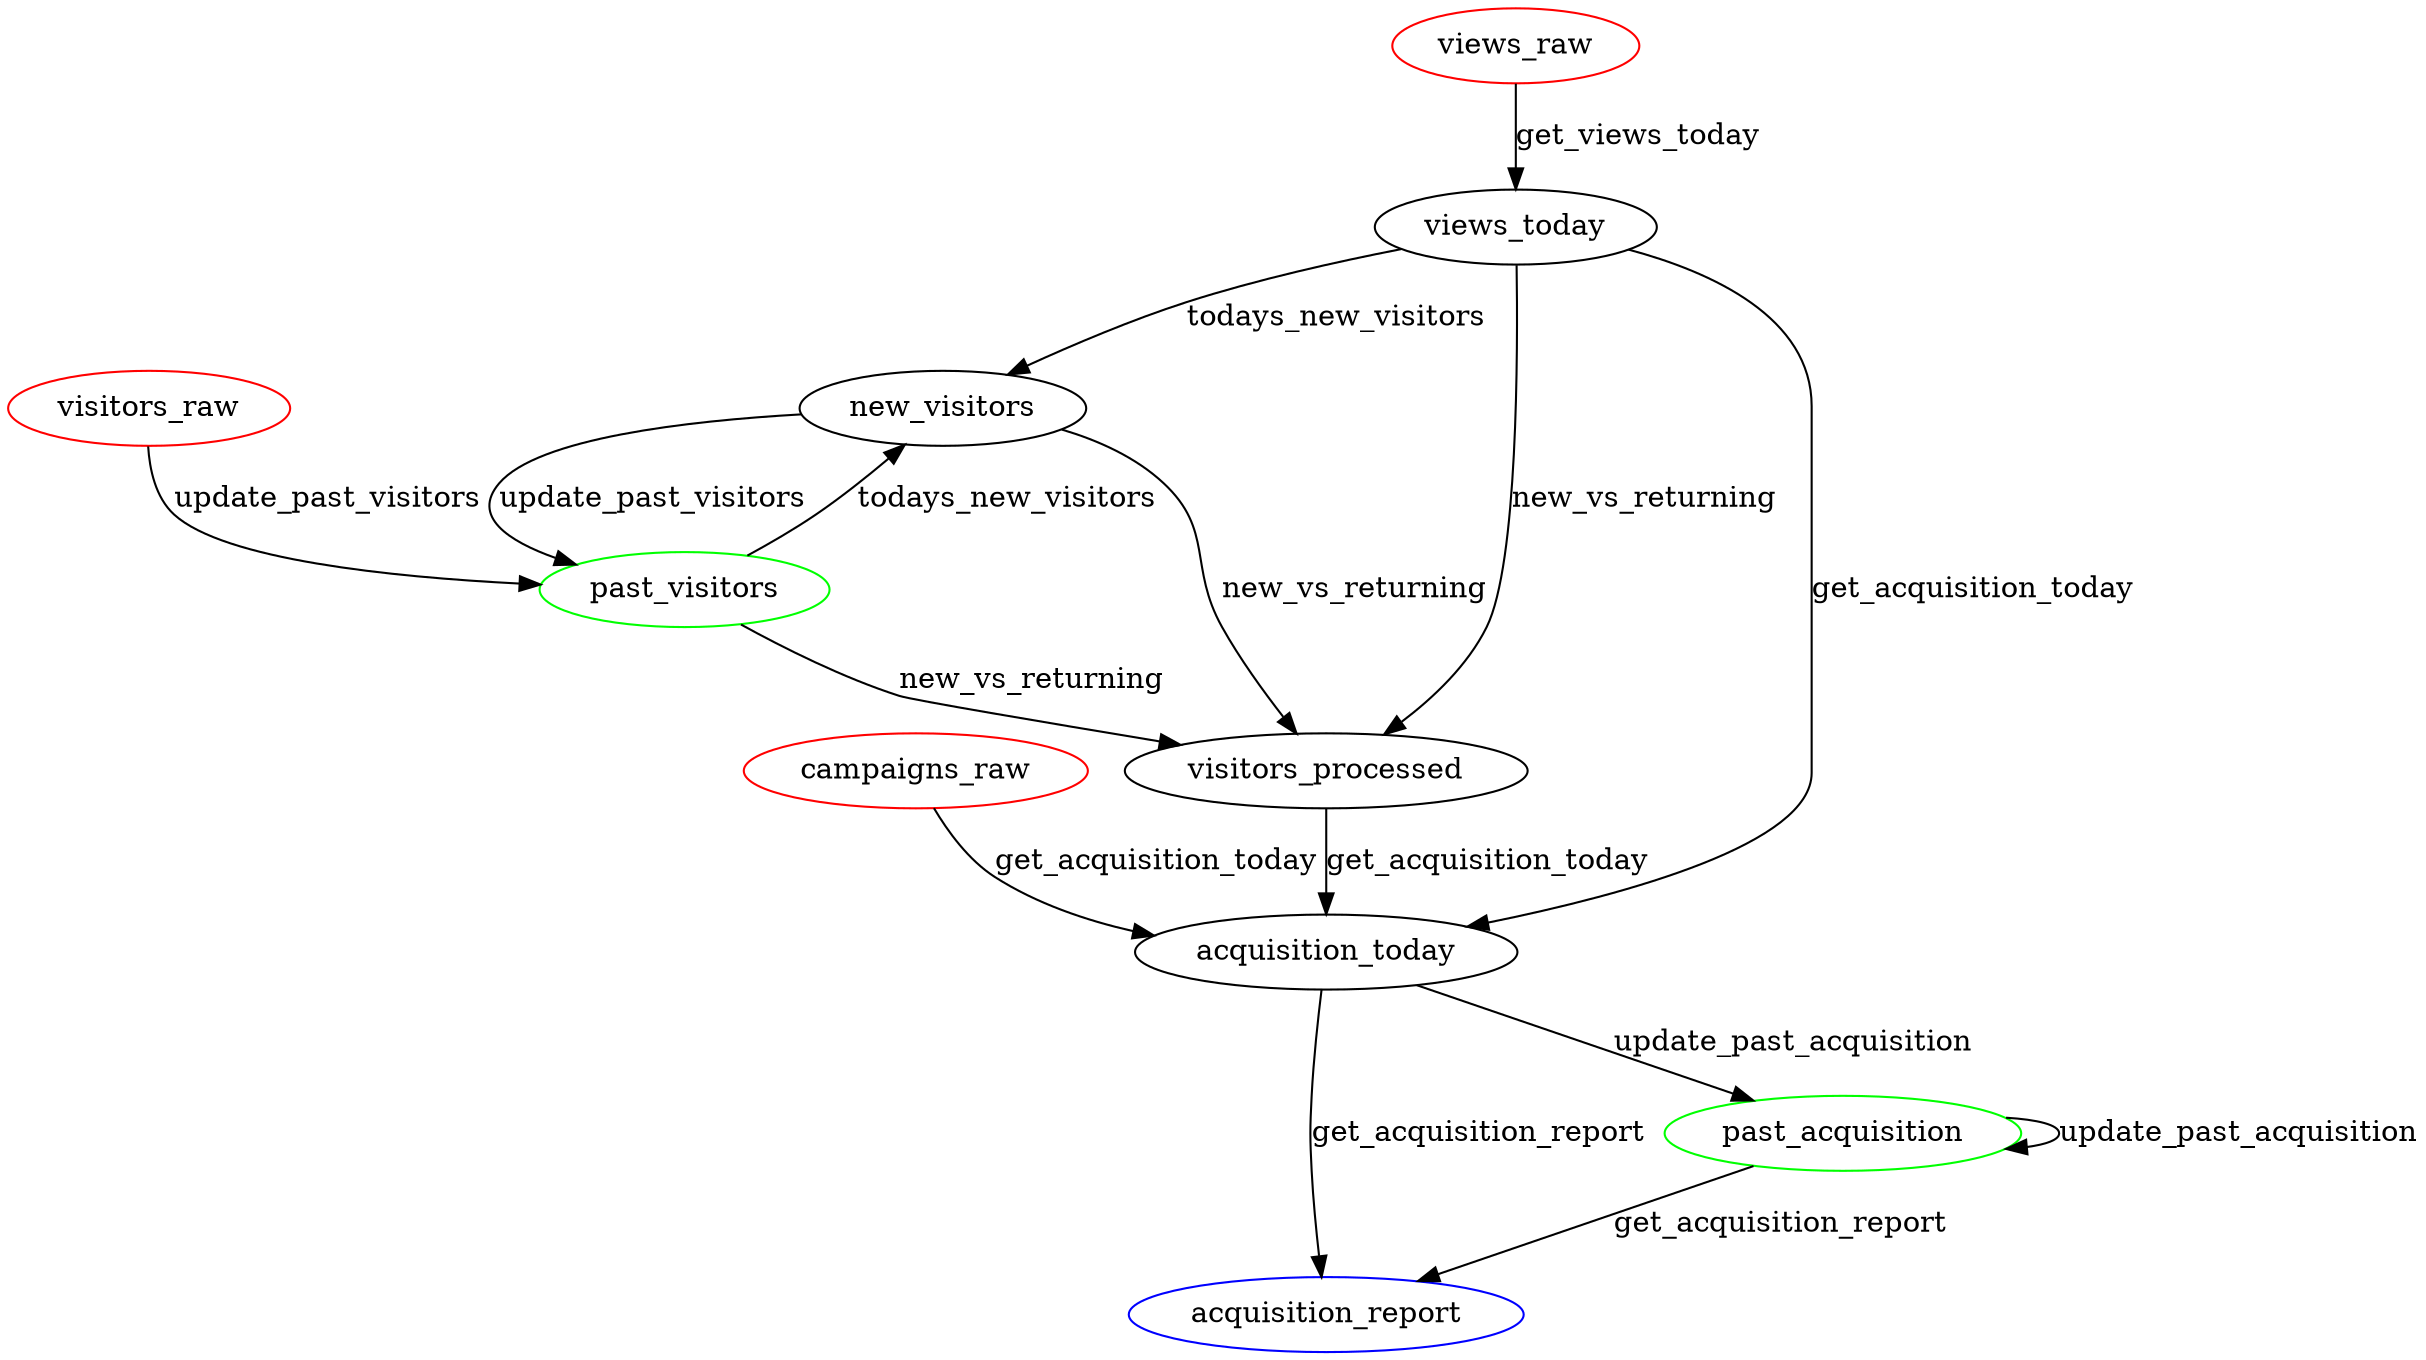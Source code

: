 digraph worst_data_pipeline {

  //setup
  compound = True;
  splines = True;

  // inputs in red
  campaigns_raw [color = red]
  views_raw [color = red]
  visitors_raw [color = red]

  // outputs in blue
  acquisition_report [color = blue]

  // intermediates in green
  past_visitors [color = green]
  past_acquisition [color = green]

  // subgraphs
  subgraph etl {
    label = "etl";

    subgraph prep_traffic {
      label = "prep_traffic"

      // get new vs returning visitors
      views_raw -> views_today [label="get_views_today"]
      {views_today, past_visitors} -> new_visitors [label="todays_new_visitors"]
      {new_visitors, past_visitors, views_today} -> visitors_processed [label="new_vs_returning"]
      {visitors_raw, new_visitors} -> past_visitors [label="update_past_visitors"]

    }

    subgraph acquisition_report {
      {campaigns_raw, views_today, visitors_processed} -> acquisition_today [label="get_acquisition_today"]
      {past_acquisition, acquisition_today} -> acquisition_report [label="get_acquisition_report"]
      {past_acquisition, acquisition_today} -> past_acquisition [label="update_past_acquisition"]

    }

  }

}
